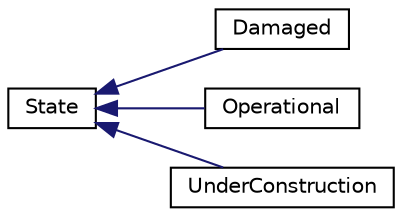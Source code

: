 digraph "Graphical Class Hierarchy"
{
 // LATEX_PDF_SIZE
  edge [fontname="Helvetica",fontsize="10",labelfontname="Helvetica",labelfontsize="10"];
  node [fontname="Helvetica",fontsize="10",shape=record];
  rankdir="LR";
  Node0 [label="State",height=0.2,width=0.4,color="black", fillcolor="white", style="filled",URL="$classState.html",tooltip="Abstract class representing the state of a building."];
  Node0 -> Node1 [dir="back",color="midnightblue",fontsize="10",style="solid",fontname="Helvetica"];
  Node1 [label="Damaged",height=0.2,width=0.4,color="black", fillcolor="white", style="filled",URL="$classDamaged.html",tooltip="Represents a damaged state in a building's lifecycle, inheriting from the State class."];
  Node0 -> Node2 [dir="back",color="midnightblue",fontsize="10",style="solid",fontname="Helvetica"];
  Node2 [label="Operational",height=0.2,width=0.4,color="black", fillcolor="white", style="filled",URL="$classOperational.html",tooltip="Represents the operational state of a building or system."];
  Node0 -> Node3 [dir="back",color="midnightblue",fontsize="10",style="solid",fontname="Helvetica"];
  Node3 [label="UnderConstruction",height=0.2,width=0.4,color="black", fillcolor="white", style="filled",URL="$classUnderConstruction.html",tooltip="Represents the state of a building that is under construction."];
}
